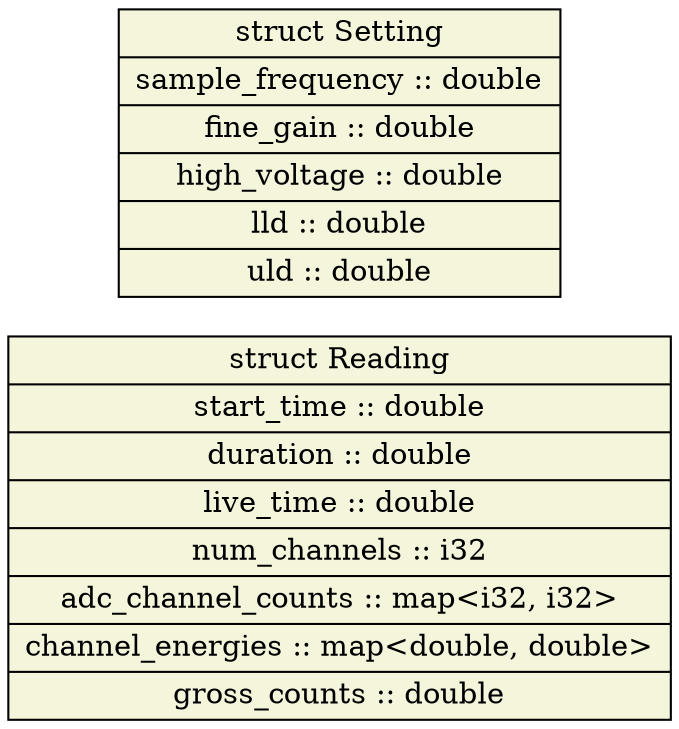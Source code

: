 digraph "gamma_sensor" {
node [style=filled, shape=record];
edge [arrowsize=0.5];
rankdir=LR
node [fillcolor=beige];
Reading [label="struct Reading|<field_start_time>start_time :: double|<field_duration>duration :: double|<field_live_time>live_time :: double|<field_num_channels>num_channels :: i32|<field_adc_channel_counts>adc_channel_counts :: map\<i32, i32\>|<field_channel_energies>channel_energies :: map\<double, double\>|<field_gross_counts>gross_counts :: double"];
node [fillcolor=beige];
Setting [label="struct Setting|<field_sample_frequency>sample_frequency :: double|<field_fine_gain>fine_gain :: double|<field_high_voltage>high_voltage :: double|<field_lld>lld :: double|<field_uld>uld :: double"];
}
